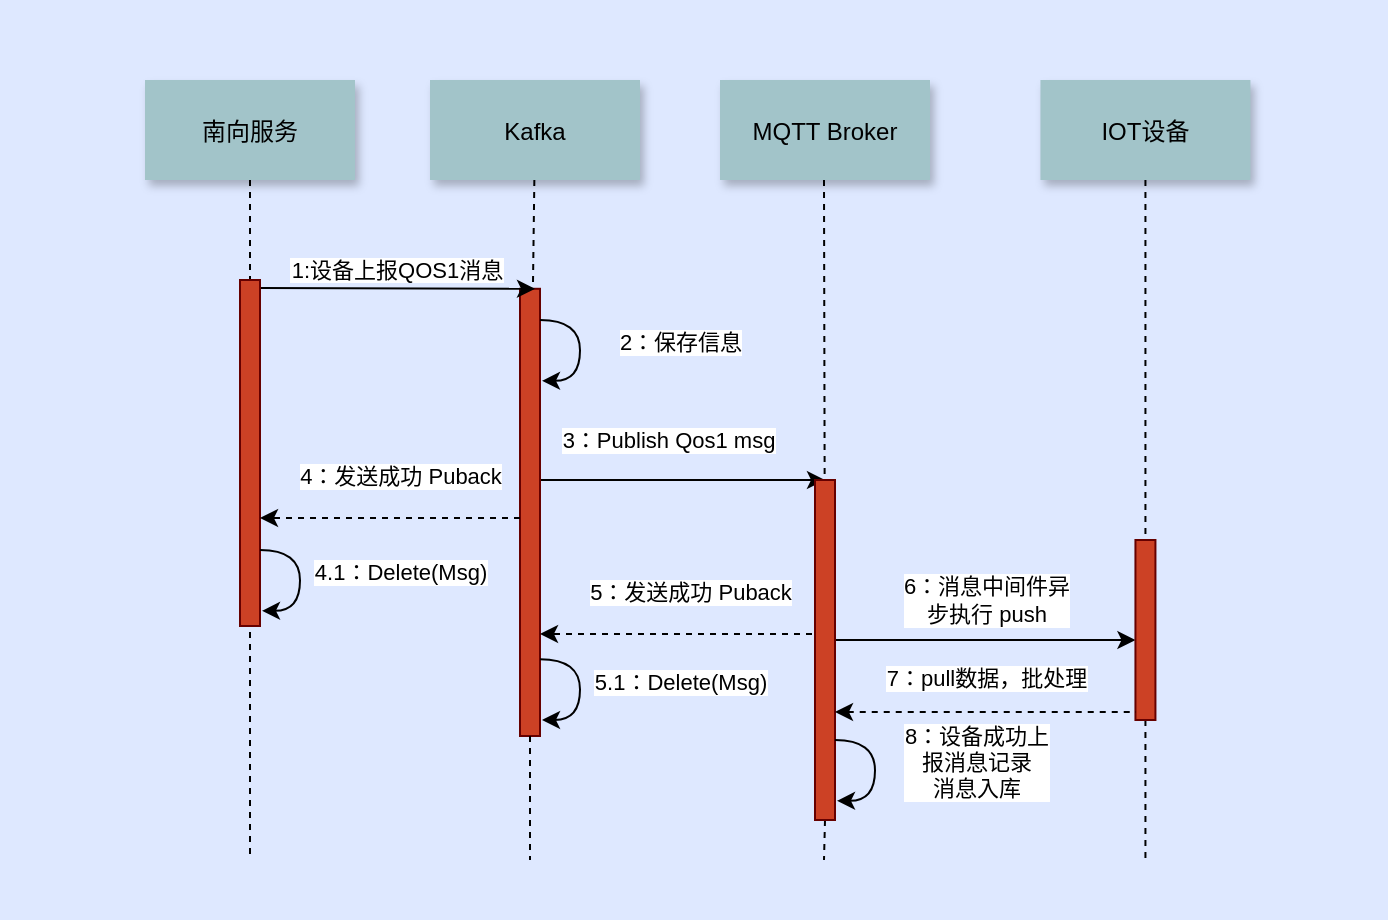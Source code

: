 <mxfile version="14.2.9" type="github">
  <diagram id="nNrxbBQGZD3dQ9b2gms4" name="第 1 页">
    <mxGraphModel dx="860" dy="474" grid="1" gridSize="10" guides="1" tooltips="1" connect="1" arrows="1" fold="1" page="1" pageScale="1" pageWidth="827" pageHeight="1169" math="0" shadow="0">
      <root>
        <mxCell id="0" />
        <mxCell id="1" parent="0" />
        <mxCell id="_NeroS5PR03IgRyvDBON-1" value="" style="fillColor=#DEE8FF;strokeColor=none" vertex="1" parent="1">
          <mxGeometry x="80" y="20" width="694" height="460" as="geometry" />
        </mxCell>
        <mxCell id="_NeroS5PR03IgRyvDBON-2" value="南向服务" style="shadow=1;fillColor=#A2C4C9;strokeColor=none" vertex="1" parent="1">
          <mxGeometry x="152.5" y="60" width="105" height="50" as="geometry" />
        </mxCell>
        <mxCell id="_NeroS5PR03IgRyvDBON-3" value="" style="edgeStyle=orthogonalEdgeStyle;rounded=0;orthogonalLoop=1;jettySize=auto;html=1;entryX=0;entryY=0.25;entryDx=0;entryDy=0;" edge="1" parent="1">
          <mxGeometry relative="1" as="geometry">
            <mxPoint x="492.5" y="260" as="targetPoint" />
            <Array as="points">
              <mxPoint x="425" y="260" />
              <mxPoint x="425" y="260" />
            </Array>
            <mxPoint x="350" y="260" as="sourcePoint" />
          </mxGeometry>
        </mxCell>
        <mxCell id="_NeroS5PR03IgRyvDBON-4" value="3：Publish Qos1 msg" style="edgeLabel;html=1;align=center;verticalAlign=middle;resizable=0;points=[];" vertex="1" connectable="0" parent="_NeroS5PR03IgRyvDBON-3">
          <mxGeometry x="-0.372" y="1" relative="1" as="geometry">
            <mxPoint x="19" y="-19" as="offset" />
          </mxGeometry>
        </mxCell>
        <mxCell id="_NeroS5PR03IgRyvDBON-5" value="" style="fillColor=#CC4125;strokeColor=#660000" vertex="1" parent="1">
          <mxGeometry x="340" y="164.39" width="10" height="223.61" as="geometry" />
        </mxCell>
        <mxCell id="_NeroS5PR03IgRyvDBON-6" value="Kafka" style="shadow=1;fillColor=#A2C4C9;strokeColor=none" vertex="1" parent="1">
          <mxGeometry x="295" y="60" width="105" height="50" as="geometry" />
        </mxCell>
        <mxCell id="_NeroS5PR03IgRyvDBON-7" value="" style="edgeStyle=none;endArrow=none;dashed=1" edge="1" parent="1" source="_NeroS5PR03IgRyvDBON-6" target="_NeroS5PR03IgRyvDBON-5">
          <mxGeometry x="272.335" y="165" width="100" height="100" as="geometry">
            <mxPoint x="347.259" y="110" as="sourcePoint" />
            <mxPoint x="347.576" y="165" as="targetPoint" />
          </mxGeometry>
        </mxCell>
        <mxCell id="_NeroS5PR03IgRyvDBON-8" value="MQTT Broker" style="shadow=1;fillColor=#A2C4C9;strokeColor=none" vertex="1" parent="1">
          <mxGeometry x="440.004" y="60.0" width="105" height="50" as="geometry" />
        </mxCell>
        <mxCell id="_NeroS5PR03IgRyvDBON-9" value="IOT设备" style="shadow=1;fillColor=#A2C4C9;strokeColor=none" vertex="1" parent="1">
          <mxGeometry x="600.22" y="60" width="105" height="50" as="geometry" />
        </mxCell>
        <mxCell id="_NeroS5PR03IgRyvDBON-10" value="" style="edgeStyle=elbowEdgeStyle;elbow=horizontal;endArrow=none;dashed=1" edge="1" parent="1" source="_NeroS5PR03IgRyvDBON-2">
          <mxGeometry x="230.0" y="310" width="100" height="100" as="geometry">
            <mxPoint x="230.0" y="410" as="sourcePoint" />
            <mxPoint x="205" y="220" as="targetPoint" />
          </mxGeometry>
        </mxCell>
        <mxCell id="_NeroS5PR03IgRyvDBON-11" value="" style="edgeStyle=none;dashed=1;endArrow=none" edge="1" parent="1">
          <mxGeometry x="50" y="300" width="100" height="100" as="geometry">
            <mxPoint x="205" y="210" as="sourcePoint" />
            <mxPoint x="205" y="450" as="targetPoint" />
          </mxGeometry>
        </mxCell>
        <mxCell id="_NeroS5PR03IgRyvDBON-12" value="1:设备上报QOS1消息" style="edgeStyle=none;verticalLabelPosition=top;verticalAlign=bottom;entryX=0.75;entryY=0;entryDx=0;entryDy=0;" edge="1" parent="1" target="_NeroS5PR03IgRyvDBON-5">
          <mxGeometry x="242.955" y="77.096" width="100" height="100" as="geometry">
            <mxPoint x="210" y="164" as="sourcePoint" />
            <mxPoint x="320" y="164.386" as="targetPoint" />
          </mxGeometry>
        </mxCell>
        <mxCell id="_NeroS5PR03IgRyvDBON-13" value="" style="edgeStyle=none;endArrow=none;dashed=1;exitX=0.5;exitY=1;exitDx=0;exitDy=0;" edge="1" parent="1" source="_NeroS5PR03IgRyvDBON-24">
          <mxGeometry x="431.488" y="175.0" width="100" height="100" as="geometry">
            <mxPoint x="492.286" y="410" as="sourcePoint" />
            <mxPoint x="492" y="450" as="targetPoint" />
          </mxGeometry>
        </mxCell>
        <mxCell id="_NeroS5PR03IgRyvDBON-14" value="" style="edgeStyle=none;endArrow=none;dashed=1" edge="1" parent="1" source="_NeroS5PR03IgRyvDBON-26">
          <mxGeometry x="592.208" y="175.0" width="100" height="100" as="geometry">
            <mxPoint x="652.729" y="110" as="sourcePoint" />
            <mxPoint x="652.72" y="450" as="targetPoint" />
          </mxGeometry>
        </mxCell>
        <mxCell id="_NeroS5PR03IgRyvDBON-15" value="" style="fillColor=#CC4125;strokeColor=#660000" vertex="1" parent="1">
          <mxGeometry x="200" y="160" width="10" height="173" as="geometry" />
        </mxCell>
        <mxCell id="_NeroS5PR03IgRyvDBON-16" style="edgeStyle=orthogonalEdgeStyle;curved=1;rounded=0;orthogonalLoop=1;jettySize=auto;html=1;exitX=0.928;exitY=0.095;exitDx=0;exitDy=0;exitPerimeter=0;" edge="1" parent="1">
          <mxGeometry relative="1" as="geometry">
            <mxPoint x="350.0" y="180.008" as="sourcePoint" />
            <mxPoint x="351" y="210.4" as="targetPoint" />
            <Array as="points">
              <mxPoint x="370" y="180.4" />
              <mxPoint x="370" y="210.4" />
              <mxPoint x="351" y="210.4" />
            </Array>
          </mxGeometry>
        </mxCell>
        <mxCell id="_NeroS5PR03IgRyvDBON-17" value="2：保存信息" style="edgeLabel;html=1;align=center;verticalAlign=middle;resizable=0;points=[];" vertex="1" connectable="0" parent="_NeroS5PR03IgRyvDBON-16">
          <mxGeometry x="-0.314" y="-1" relative="1" as="geometry">
            <mxPoint x="51" y="6.73" as="offset" />
          </mxGeometry>
        </mxCell>
        <mxCell id="_NeroS5PR03IgRyvDBON-18" style="edgeStyle=orthogonalEdgeStyle;rounded=0;orthogonalLoop=1;jettySize=auto;html=1;entryX=0.028;entryY=0.089;entryDx=0;entryDy=0;entryPerimeter=0;" edge="1" parent="1">
          <mxGeometry relative="1" as="geometry">
            <Array as="points">
              <mxPoint x="496.72" y="340" />
            </Array>
            <mxPoint x="497.22" y="340" as="sourcePoint" />
            <mxPoint x="647.72" y="340.01" as="targetPoint" />
          </mxGeometry>
        </mxCell>
        <mxCell id="_NeroS5PR03IgRyvDBON-19" value="6：消息中间件异&lt;br&gt;步执行 push" style="edgeLabel;html=1;align=center;verticalAlign=middle;resizable=0;points=[];" vertex="1" connectable="0" parent="_NeroS5PR03IgRyvDBON-18">
          <mxGeometry x="-0.328" y="-1" relative="1" as="geometry">
            <mxPoint x="24.68" y="-21" as="offset" />
          </mxGeometry>
        </mxCell>
        <mxCell id="_NeroS5PR03IgRyvDBON-20" value="" style="edgeStyle=none;endArrow=none;dashed=1" edge="1" parent="1" source="_NeroS5PR03IgRyvDBON-24">
          <mxGeometry x="431.488" y="175.0" width="100" height="100" as="geometry">
            <mxPoint x="492" y="110" as="sourcePoint" />
            <mxPoint x="492.444" y="350" as="targetPoint" />
          </mxGeometry>
        </mxCell>
        <mxCell id="_NeroS5PR03IgRyvDBON-21" value="" style="edgeStyle=none;endArrow=none;dashed=1" edge="1" parent="1" source="_NeroS5PR03IgRyvDBON-5">
          <mxGeometry x="376.571" y="339.697" width="100" height="100" as="geometry">
            <mxPoint x="345" y="510" as="sourcePoint" />
            <mxPoint x="345" y="450" as="targetPoint" />
          </mxGeometry>
        </mxCell>
        <mxCell id="_NeroS5PR03IgRyvDBON-22" value="" style="edgeStyle=orthogonalEdgeStyle;rounded=0;orthogonalLoop=1;jettySize=auto;html=1;dashed=1;" edge="1" parent="1">
          <mxGeometry relative="1" as="geometry">
            <mxPoint x="210" y="279" as="targetPoint" />
            <Array as="points">
              <mxPoint x="250" y="279" />
              <mxPoint x="250" y="279" />
            </Array>
            <mxPoint x="340" y="279" as="sourcePoint" />
          </mxGeometry>
        </mxCell>
        <mxCell id="_NeroS5PR03IgRyvDBON-23" value="4：发送成功 Puback" style="edgeLabel;html=1;align=center;verticalAlign=middle;resizable=0;points=[];" vertex="1" connectable="0" parent="_NeroS5PR03IgRyvDBON-22">
          <mxGeometry x="-0.372" y="1" relative="1" as="geometry">
            <mxPoint x="-19" y="-22.69" as="offset" />
          </mxGeometry>
        </mxCell>
        <mxCell id="_NeroS5PR03IgRyvDBON-24" value="" style="fillColor=#CC4125;strokeColor=#660000" vertex="1" parent="1">
          <mxGeometry x="487.5" y="260" width="10" height="170" as="geometry" />
        </mxCell>
        <mxCell id="_NeroS5PR03IgRyvDBON-25" value="" style="edgeStyle=none;endArrow=none;dashed=1" edge="1" parent="1" target="_NeroS5PR03IgRyvDBON-24">
          <mxGeometry x="431.488" y="175.0" width="100" height="100" as="geometry">
            <mxPoint x="492" y="110" as="sourcePoint" />
            <mxPoint x="492.444" y="350" as="targetPoint" />
          </mxGeometry>
        </mxCell>
        <mxCell id="_NeroS5PR03IgRyvDBON-26" value="" style="fillColor=#CC4125;strokeColor=#660000" vertex="1" parent="1">
          <mxGeometry x="647.72" y="290" width="10" height="90" as="geometry" />
        </mxCell>
        <mxCell id="_NeroS5PR03IgRyvDBON-27" value="" style="edgeStyle=none;endArrow=none;dashed=1" edge="1" parent="1" source="_NeroS5PR03IgRyvDBON-9" target="_NeroS5PR03IgRyvDBON-26">
          <mxGeometry x="592.208" y="175.0" width="100" height="100" as="geometry">
            <mxPoint x="652.72" y="110" as="sourcePoint" />
            <mxPoint x="652.72" y="450" as="targetPoint" />
          </mxGeometry>
        </mxCell>
        <mxCell id="_NeroS5PR03IgRyvDBON-28" style="edgeStyle=orthogonalEdgeStyle;rounded=0;orthogonalLoop=1;jettySize=auto;html=1;entryX=0.028;entryY=0.089;entryDx=0;entryDy=0;entryPerimeter=0;startArrow=classic;startFill=1;endArrow=none;endFill=0;dashed=1;" edge="1" parent="1">
          <mxGeometry relative="1" as="geometry">
            <Array as="points">
              <mxPoint x="497" y="376" />
            </Array>
            <mxPoint x="497.5" y="376" as="sourcePoint" />
            <mxPoint x="648" y="376.01" as="targetPoint" />
          </mxGeometry>
        </mxCell>
        <mxCell id="_NeroS5PR03IgRyvDBON-29" value="7：pull数据，批处理" style="edgeLabel;html=1;align=center;verticalAlign=middle;resizable=0;points=[];" vertex="1" connectable="0" parent="_NeroS5PR03IgRyvDBON-28">
          <mxGeometry x="-0.328" y="-1" relative="1" as="geometry">
            <mxPoint x="24.68" y="-18.71" as="offset" />
          </mxGeometry>
        </mxCell>
        <mxCell id="_NeroS5PR03IgRyvDBON-30" style="edgeStyle=orthogonalEdgeStyle;curved=1;rounded=0;orthogonalLoop=1;jettySize=auto;html=1;exitX=0.928;exitY=0.095;exitDx=0;exitDy=0;exitPerimeter=0;" edge="1" parent="1">
          <mxGeometry relative="1" as="geometry">
            <mxPoint x="497.5" y="390.008" as="sourcePoint" />
            <mxPoint x="498.5" y="420.4" as="targetPoint" />
            <Array as="points">
              <mxPoint x="517.5" y="390.4" />
              <mxPoint x="517.5" y="420.4" />
              <mxPoint x="498.5" y="420.4" />
            </Array>
          </mxGeometry>
        </mxCell>
        <mxCell id="_NeroS5PR03IgRyvDBON-31" value="8：设备成功上&lt;br&gt;报消息记录&lt;br&gt;消息入库" style="edgeLabel;html=1;align=center;verticalAlign=middle;resizable=0;points=[];" vertex="1" connectable="0" parent="_NeroS5PR03IgRyvDBON-30">
          <mxGeometry x="-0.314" y="-1" relative="1" as="geometry">
            <mxPoint x="51" y="6.73" as="offset" />
          </mxGeometry>
        </mxCell>
        <mxCell id="_NeroS5PR03IgRyvDBON-32" style="edgeStyle=orthogonalEdgeStyle;curved=1;rounded=0;orthogonalLoop=1;jettySize=auto;html=1;exitX=0.928;exitY=0.095;exitDx=0;exitDy=0;exitPerimeter=0;" edge="1" parent="1">
          <mxGeometry relative="1" as="geometry">
            <mxPoint x="210.0" y="295.008" as="sourcePoint" />
            <mxPoint x="211" y="325.4" as="targetPoint" />
            <Array as="points">
              <mxPoint x="230" y="295.4" />
              <mxPoint x="230" y="325.4" />
              <mxPoint x="211" y="325.4" />
            </Array>
          </mxGeometry>
        </mxCell>
        <mxCell id="_NeroS5PR03IgRyvDBON-33" value="4.1：Delete(Msg)" style="edgeLabel;html=1;align=center;verticalAlign=middle;resizable=0;points=[];" vertex="1" connectable="0" parent="_NeroS5PR03IgRyvDBON-32">
          <mxGeometry x="-0.314" y="-1" relative="1" as="geometry">
            <mxPoint x="51" y="6.73" as="offset" />
          </mxGeometry>
        </mxCell>
        <mxCell id="_NeroS5PR03IgRyvDBON-34" value="" style="edgeStyle=orthogonalEdgeStyle;rounded=0;orthogonalLoop=1;jettySize=auto;html=1;dashed=1;" edge="1" parent="1">
          <mxGeometry relative="1" as="geometry">
            <mxPoint x="350" y="337" as="targetPoint" />
            <Array as="points">
              <mxPoint x="390" y="337" />
              <mxPoint x="390" y="337" />
            </Array>
            <mxPoint x="486" y="337" as="sourcePoint" />
          </mxGeometry>
        </mxCell>
        <mxCell id="_NeroS5PR03IgRyvDBON-35" value="5：发送成功 Puback" style="edgeLabel;html=1;align=center;verticalAlign=middle;resizable=0;points=[];" vertex="1" connectable="0" parent="_NeroS5PR03IgRyvDBON-34">
          <mxGeometry x="-0.372" y="1" relative="1" as="geometry">
            <mxPoint x="-19" y="-22.69" as="offset" />
          </mxGeometry>
        </mxCell>
        <mxCell id="_NeroS5PR03IgRyvDBON-36" style="edgeStyle=orthogonalEdgeStyle;curved=1;rounded=0;orthogonalLoop=1;jettySize=auto;html=1;exitX=0.928;exitY=0.095;exitDx=0;exitDy=0;exitPerimeter=0;" edge="1" parent="1">
          <mxGeometry relative="1" as="geometry">
            <mxPoint x="350.0" y="349.608" as="sourcePoint" />
            <mxPoint x="351" y="380" as="targetPoint" />
            <Array as="points">
              <mxPoint x="370" y="350" />
              <mxPoint x="370" y="380" />
              <mxPoint x="351" y="380" />
            </Array>
          </mxGeometry>
        </mxCell>
        <mxCell id="_NeroS5PR03IgRyvDBON-37" value="5.1：Delete(Msg)" style="edgeLabel;html=1;align=center;verticalAlign=middle;resizable=0;points=[];" vertex="1" connectable="0" parent="_NeroS5PR03IgRyvDBON-36">
          <mxGeometry x="-0.314" y="-1" relative="1" as="geometry">
            <mxPoint x="51" y="6.73" as="offset" />
          </mxGeometry>
        </mxCell>
      </root>
    </mxGraphModel>
  </diagram>
</mxfile>
